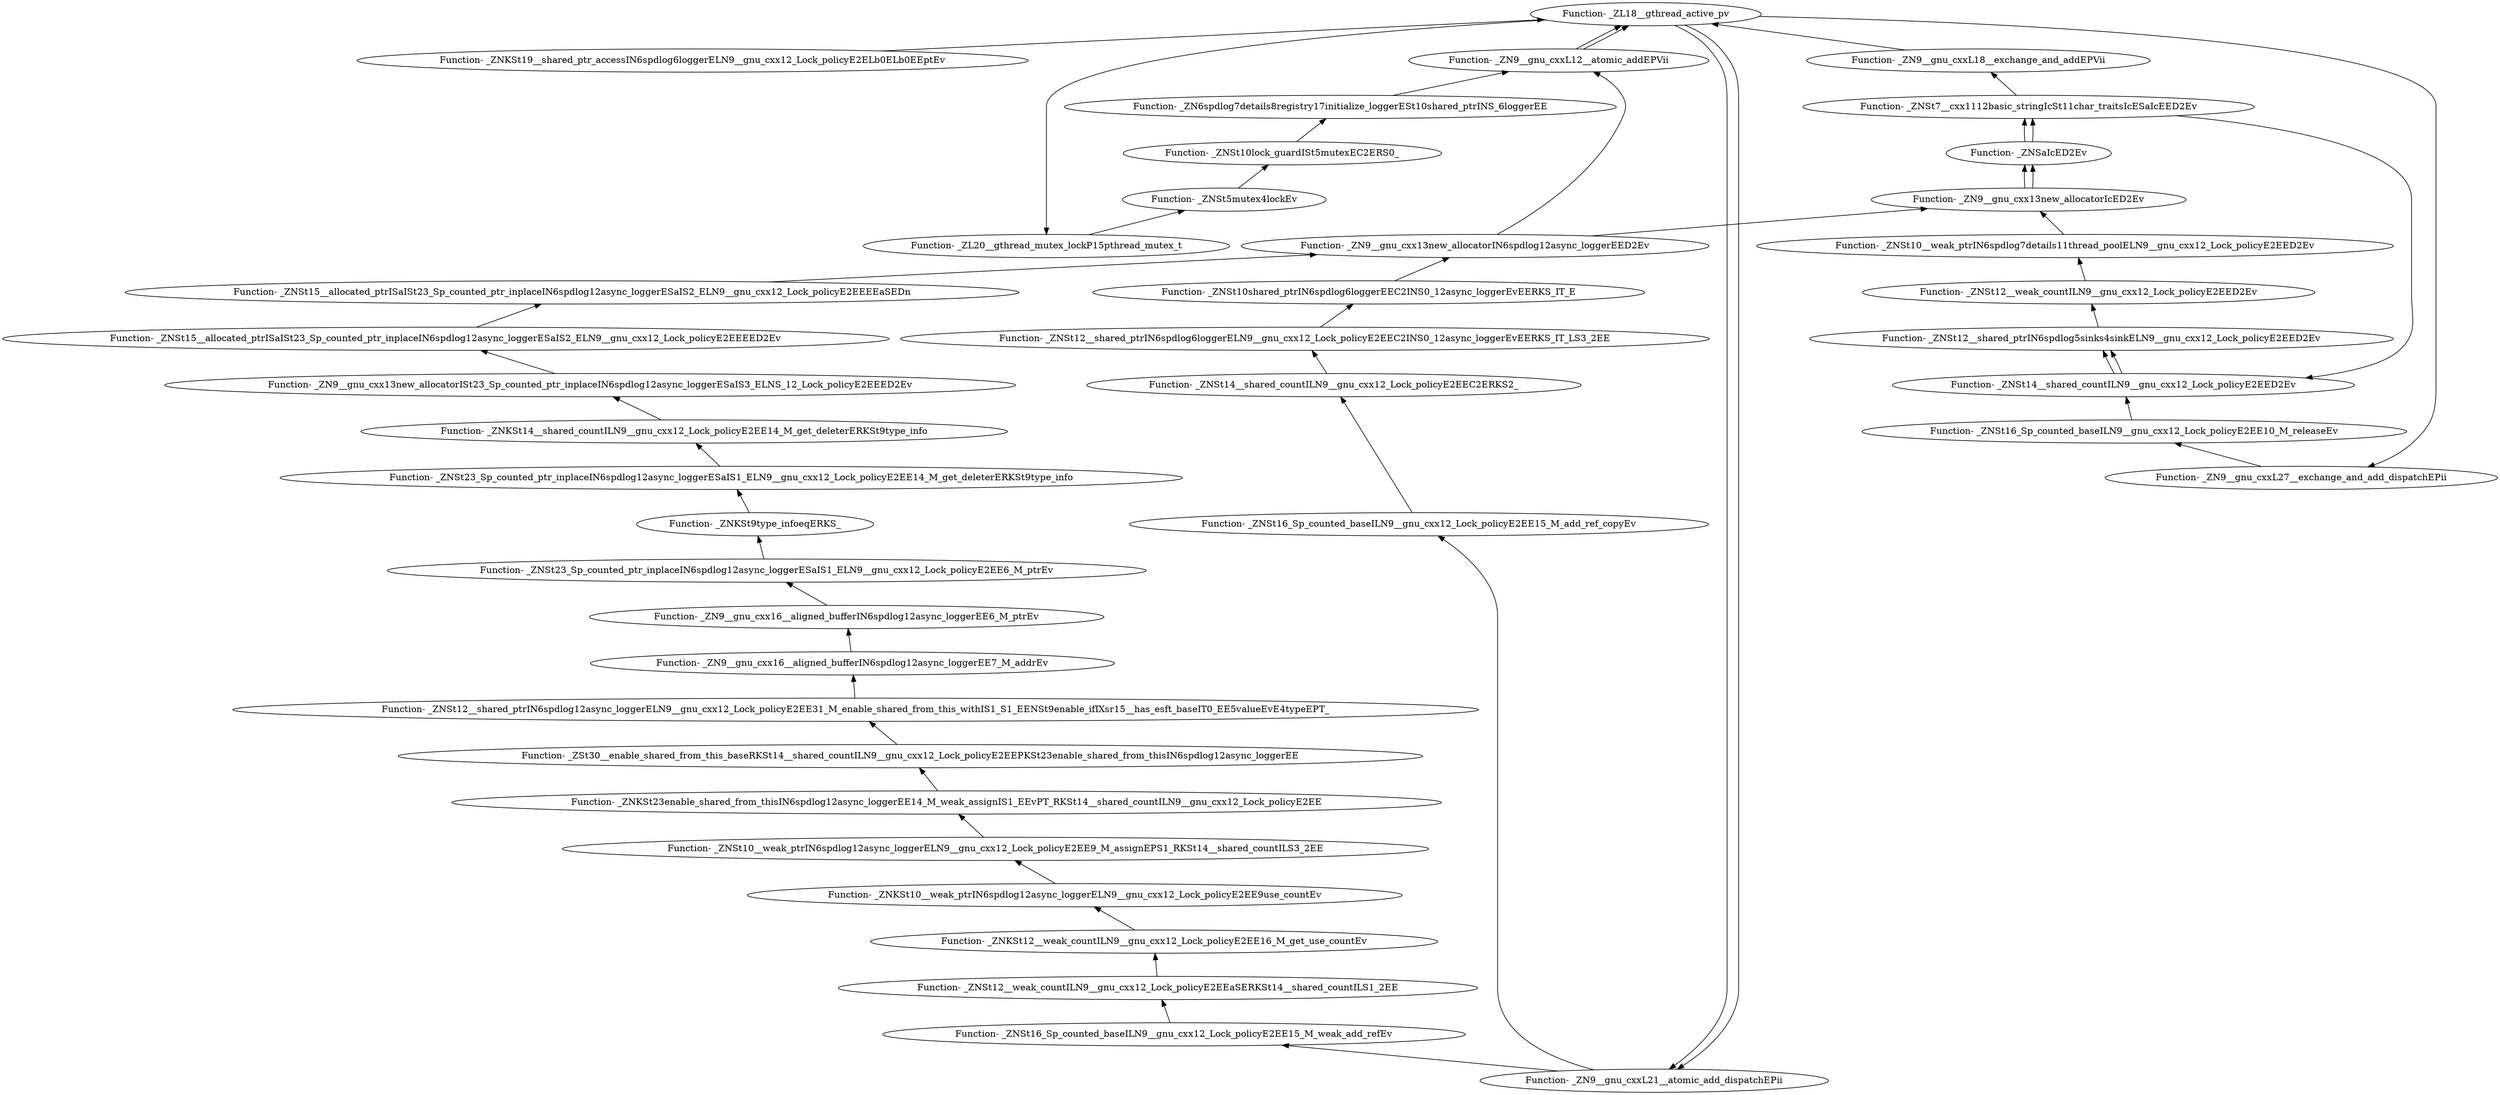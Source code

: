 digraph {
	"Function- _ZNKSt19__shared_ptr_accessIN6spdlog6loggerELN9__gnu_cxx12_Lock_policyE2ELb0ELb0EEptEv"
	"Function- _ZL18__gthread_active_pv"
	"Function- _ZL18__gthread_active_pv" -> "Function- _ZNKSt19__shared_ptr_accessIN6spdlog6loggerELN9__gnu_cxx12_Lock_policyE2ELb0ELb0EEptEv" [dir=back]
	"Function- _ZL20__gthread_mutex_lockP15pthread_mutex_t"
	"Function- _ZL20__gthread_mutex_lockP15pthread_mutex_t" -> "Function- _ZL18__gthread_active_pv" [dir=back]
	"Function- _ZNSt5mutex4lockEv"
	"Function- _ZNSt5mutex4lockEv" -> "Function- _ZL20__gthread_mutex_lockP15pthread_mutex_t" [dir=back]
	"Function- _ZNSt10lock_guardISt5mutexEC2ERS0_"
	"Function- _ZNSt10lock_guardISt5mutexEC2ERS0_" -> "Function- _ZNSt5mutex4lockEv" [dir=back]
	"Function- _ZN6spdlog7details8registry17initialize_loggerESt10shared_ptrINS_6loggerEE"
	"Function- _ZN6spdlog7details8registry17initialize_loggerESt10shared_ptrINS_6loggerEE" -> "Function- _ZNSt10lock_guardISt5mutexEC2ERS0_" [dir=back]
	"Function- _ZN9__gnu_cxxL12__atomic_addEPVii"
	"Function- _ZN9__gnu_cxxL12__atomic_addEPVii" -> "Function- _ZN6spdlog7details8registry17initialize_loggerESt10shared_ptrINS_6loggerEE" [dir=back]
	"Function- _ZL18__gthread_active_pv"
	"Function- _ZL18__gthread_active_pv" -> "Function- _ZN9__gnu_cxxL12__atomic_addEPVii" [dir=back]
	"Function- _ZN9__gnu_cxxL21__atomic_add_dispatchEPii"
	"Function- _ZN9__gnu_cxxL21__atomic_add_dispatchEPii" -> "Function- _ZL18__gthread_active_pv" [dir=back]
	"Function- _ZNSt16_Sp_counted_baseILN9__gnu_cxx12_Lock_policyE2EE15_M_add_ref_copyEv"
	"Function- _ZNSt16_Sp_counted_baseILN9__gnu_cxx12_Lock_policyE2EE15_M_add_ref_copyEv" -> "Function- _ZN9__gnu_cxxL21__atomic_add_dispatchEPii" [dir=back]
	"Function- _ZNSt14__shared_countILN9__gnu_cxx12_Lock_policyE2EEC2ERKS2_"
	"Function- _ZNSt14__shared_countILN9__gnu_cxx12_Lock_policyE2EEC2ERKS2_" -> "Function- _ZNSt16_Sp_counted_baseILN9__gnu_cxx12_Lock_policyE2EE15_M_add_ref_copyEv" [dir=back]
	"Function- _ZNSt12__shared_ptrIN6spdlog6loggerELN9__gnu_cxx12_Lock_policyE2EEC2INS0_12async_loggerEvEERKS_IT_LS3_2EE"
	"Function- _ZNSt12__shared_ptrIN6spdlog6loggerELN9__gnu_cxx12_Lock_policyE2EEC2INS0_12async_loggerEvEERKS_IT_LS3_2EE" -> "Function- _ZNSt14__shared_countILN9__gnu_cxx12_Lock_policyE2EEC2ERKS2_" [dir=back]
	"Function- _ZNSt10shared_ptrIN6spdlog6loggerEEC2INS0_12async_loggerEvEERKS_IT_E"
	"Function- _ZNSt10shared_ptrIN6spdlog6loggerEEC2INS0_12async_loggerEvEERKS_IT_E" -> "Function- _ZNSt12__shared_ptrIN6spdlog6loggerELN9__gnu_cxx12_Lock_policyE2EEC2INS0_12async_loggerEvEERKS_IT_LS3_2EE" [dir=back]
	"Function- _ZN9__gnu_cxx13new_allocatorIN6spdlog12async_loggerEED2Ev"
	"Function- _ZN9__gnu_cxx13new_allocatorIN6spdlog12async_loggerEED2Ev" -> "Function- _ZNSt10shared_ptrIN6spdlog6loggerEEC2INS0_12async_loggerEvEERKS_IT_E" [dir=back]
	"Function- _ZN9__gnu_cxxL12__atomic_addEPVii"
	"Function- _ZN9__gnu_cxxL12__atomic_addEPVii" -> "Function- _ZN9__gnu_cxx13new_allocatorIN6spdlog12async_loggerEED2Ev" [dir=back]
	"Function- _ZL18__gthread_active_pv"
	"Function- _ZL18__gthread_active_pv" -> "Function- _ZN9__gnu_cxxL12__atomic_addEPVii" [dir=back]
	"Function- _ZN9__gnu_cxxL21__atomic_add_dispatchEPii"
	"Function- _ZN9__gnu_cxxL21__atomic_add_dispatchEPii" -> "Function- _ZL18__gthread_active_pv" [dir=back]
	"Function- _ZNSt16_Sp_counted_baseILN9__gnu_cxx12_Lock_policyE2EE15_M_weak_add_refEv"
	"Function- _ZNSt16_Sp_counted_baseILN9__gnu_cxx12_Lock_policyE2EE15_M_weak_add_refEv" -> "Function- _ZN9__gnu_cxxL21__atomic_add_dispatchEPii" [dir=back]
	"Function- _ZNSt12__weak_countILN9__gnu_cxx12_Lock_policyE2EEaSERKSt14__shared_countILS1_2EE"
	"Function- _ZNSt12__weak_countILN9__gnu_cxx12_Lock_policyE2EEaSERKSt14__shared_countILS1_2EE" -> "Function- _ZNSt16_Sp_counted_baseILN9__gnu_cxx12_Lock_policyE2EE15_M_weak_add_refEv" [dir=back]
	"Function- _ZNKSt12__weak_countILN9__gnu_cxx12_Lock_policyE2EE16_M_get_use_countEv"
	"Function- _ZNKSt12__weak_countILN9__gnu_cxx12_Lock_policyE2EE16_M_get_use_countEv" -> "Function- _ZNSt12__weak_countILN9__gnu_cxx12_Lock_policyE2EEaSERKSt14__shared_countILS1_2EE" [dir=back]
	"Function- _ZNKSt10__weak_ptrIN6spdlog12async_loggerELN9__gnu_cxx12_Lock_policyE2EE9use_countEv"
	"Function- _ZNKSt10__weak_ptrIN6spdlog12async_loggerELN9__gnu_cxx12_Lock_policyE2EE9use_countEv" -> "Function- _ZNKSt12__weak_countILN9__gnu_cxx12_Lock_policyE2EE16_M_get_use_countEv" [dir=back]
	"Function- _ZNSt10__weak_ptrIN6spdlog12async_loggerELN9__gnu_cxx12_Lock_policyE2EE9_M_assignEPS1_RKSt14__shared_countILS3_2EE"
	"Function- _ZNSt10__weak_ptrIN6spdlog12async_loggerELN9__gnu_cxx12_Lock_policyE2EE9_M_assignEPS1_RKSt14__shared_countILS3_2EE" -> "Function- _ZNKSt10__weak_ptrIN6spdlog12async_loggerELN9__gnu_cxx12_Lock_policyE2EE9use_countEv" [dir=back]
	"Function- _ZNKSt23enable_shared_from_thisIN6spdlog12async_loggerEE14_M_weak_assignIS1_EEvPT_RKSt14__shared_countILN9__gnu_cxx12_Lock_policyE2EE"
	"Function- _ZNKSt23enable_shared_from_thisIN6spdlog12async_loggerEE14_M_weak_assignIS1_EEvPT_RKSt14__shared_countILN9__gnu_cxx12_Lock_policyE2EE" -> "Function- _ZNSt10__weak_ptrIN6spdlog12async_loggerELN9__gnu_cxx12_Lock_policyE2EE9_M_assignEPS1_RKSt14__shared_countILS3_2EE" [dir=back]
	"Function- _ZSt30__enable_shared_from_this_baseRKSt14__shared_countILN9__gnu_cxx12_Lock_policyE2EEPKSt23enable_shared_from_thisIN6spdlog12async_loggerEE"
	"Function- _ZSt30__enable_shared_from_this_baseRKSt14__shared_countILN9__gnu_cxx12_Lock_policyE2EEPKSt23enable_shared_from_thisIN6spdlog12async_loggerEE" -> "Function- _ZNKSt23enable_shared_from_thisIN6spdlog12async_loggerEE14_M_weak_assignIS1_EEvPT_RKSt14__shared_countILN9__gnu_cxx12_Lock_policyE2EE" [dir=back]
	"Function- _ZNSt12__shared_ptrIN6spdlog12async_loggerELN9__gnu_cxx12_Lock_policyE2EE31_M_enable_shared_from_this_withIS1_S1_EENSt9enable_ifIXsr15__has_esft_baseIT0_EE5valueEvE4typeEPT_"
	"Function- _ZNSt12__shared_ptrIN6spdlog12async_loggerELN9__gnu_cxx12_Lock_policyE2EE31_M_enable_shared_from_this_withIS1_S1_EENSt9enable_ifIXsr15__has_esft_baseIT0_EE5valueEvE4typeEPT_" -> "Function- _ZSt30__enable_shared_from_this_baseRKSt14__shared_countILN9__gnu_cxx12_Lock_policyE2EEPKSt23enable_shared_from_thisIN6spdlog12async_loggerEE" [dir=back]
	"Function- _ZN9__gnu_cxx16__aligned_bufferIN6spdlog12async_loggerEE7_M_addrEv"
	"Function- _ZN9__gnu_cxx16__aligned_bufferIN6spdlog12async_loggerEE7_M_addrEv" -> "Function- _ZNSt12__shared_ptrIN6spdlog12async_loggerELN9__gnu_cxx12_Lock_policyE2EE31_M_enable_shared_from_this_withIS1_S1_EENSt9enable_ifIXsr15__has_esft_baseIT0_EE5valueEvE4typeEPT_" [dir=back]
	"Function- _ZN9__gnu_cxx16__aligned_bufferIN6spdlog12async_loggerEE6_M_ptrEv"
	"Function- _ZN9__gnu_cxx16__aligned_bufferIN6spdlog12async_loggerEE6_M_ptrEv" -> "Function- _ZN9__gnu_cxx16__aligned_bufferIN6spdlog12async_loggerEE7_M_addrEv" [dir=back]
	"Function- _ZNSt23_Sp_counted_ptr_inplaceIN6spdlog12async_loggerESaIS1_ELN9__gnu_cxx12_Lock_policyE2EE6_M_ptrEv"
	"Function- _ZNSt23_Sp_counted_ptr_inplaceIN6spdlog12async_loggerESaIS1_ELN9__gnu_cxx12_Lock_policyE2EE6_M_ptrEv" -> "Function- _ZN9__gnu_cxx16__aligned_bufferIN6spdlog12async_loggerEE6_M_ptrEv" [dir=back]
	"Function- _ZNKSt9type_infoeqERKS_"
	"Function- _ZNKSt9type_infoeqERKS_" -> "Function- _ZNSt23_Sp_counted_ptr_inplaceIN6spdlog12async_loggerESaIS1_ELN9__gnu_cxx12_Lock_policyE2EE6_M_ptrEv" [dir=back]
	"Function- _ZNSt23_Sp_counted_ptr_inplaceIN6spdlog12async_loggerESaIS1_ELN9__gnu_cxx12_Lock_policyE2EE14_M_get_deleterERKSt9type_info"
	"Function- _ZNSt23_Sp_counted_ptr_inplaceIN6spdlog12async_loggerESaIS1_ELN9__gnu_cxx12_Lock_policyE2EE14_M_get_deleterERKSt9type_info" -> "Function- _ZNKSt9type_infoeqERKS_" [dir=back]
	"Function- _ZNKSt14__shared_countILN9__gnu_cxx12_Lock_policyE2EE14_M_get_deleterERKSt9type_info"
	"Function- _ZNKSt14__shared_countILN9__gnu_cxx12_Lock_policyE2EE14_M_get_deleterERKSt9type_info" -> "Function- _ZNSt23_Sp_counted_ptr_inplaceIN6spdlog12async_loggerESaIS1_ELN9__gnu_cxx12_Lock_policyE2EE14_M_get_deleterERKSt9type_info" [dir=back]
	"Function- _ZN9__gnu_cxx13new_allocatorISt23_Sp_counted_ptr_inplaceIN6spdlog12async_loggerESaIS3_ELNS_12_Lock_policyE2EEED2Ev"
	"Function- _ZN9__gnu_cxx13new_allocatorISt23_Sp_counted_ptr_inplaceIN6spdlog12async_loggerESaIS3_ELNS_12_Lock_policyE2EEED2Ev" -> "Function- _ZNKSt14__shared_countILN9__gnu_cxx12_Lock_policyE2EE14_M_get_deleterERKSt9type_info" [dir=back]
	"Function- _ZNSt15__allocated_ptrISaISt23_Sp_counted_ptr_inplaceIN6spdlog12async_loggerESaIS2_ELN9__gnu_cxx12_Lock_policyE2EEEED2Ev"
	"Function- _ZNSt15__allocated_ptrISaISt23_Sp_counted_ptr_inplaceIN6spdlog12async_loggerESaIS2_ELN9__gnu_cxx12_Lock_policyE2EEEED2Ev" -> "Function- _ZN9__gnu_cxx13new_allocatorISt23_Sp_counted_ptr_inplaceIN6spdlog12async_loggerESaIS3_ELNS_12_Lock_policyE2EEED2Ev" [dir=back]
	"Function- _ZNSt15__allocated_ptrISaISt23_Sp_counted_ptr_inplaceIN6spdlog12async_loggerESaIS2_ELN9__gnu_cxx12_Lock_policyE2EEEEaSEDn"
	"Function- _ZNSt15__allocated_ptrISaISt23_Sp_counted_ptr_inplaceIN6spdlog12async_loggerESaIS2_ELN9__gnu_cxx12_Lock_policyE2EEEEaSEDn" -> "Function- _ZNSt15__allocated_ptrISaISt23_Sp_counted_ptr_inplaceIN6spdlog12async_loggerESaIS2_ELN9__gnu_cxx12_Lock_policyE2EEEED2Ev" [dir=back]
	"Function- _ZN9__gnu_cxx13new_allocatorIN6spdlog12async_loggerEED2Ev"
	"Function- _ZN9__gnu_cxx13new_allocatorIN6spdlog12async_loggerEED2Ev" -> "Function- _ZNSt15__allocated_ptrISaISt23_Sp_counted_ptr_inplaceIN6spdlog12async_loggerESaIS2_ELN9__gnu_cxx12_Lock_policyE2EEEEaSEDn" [dir=back]
	"Function- _ZN9__gnu_cxx13new_allocatorIcED2Ev"
	"Function- _ZN9__gnu_cxx13new_allocatorIcED2Ev" -> "Function- _ZN9__gnu_cxx13new_allocatorIN6spdlog12async_loggerEED2Ev" [dir=back]
	"Function- _ZNSaIcED2Ev"
	"Function- _ZNSaIcED2Ev" -> "Function- _ZN9__gnu_cxx13new_allocatorIcED2Ev" [dir=back]
	"Function- _ZNSt7__cxx1112basic_stringIcSt11char_traitsIcESaIcEED2Ev"
	"Function- _ZNSt7__cxx1112basic_stringIcSt11char_traitsIcESaIcEED2Ev" -> "Function- _ZNSaIcED2Ev" [dir=back]
	"Function- _ZNSt14__shared_countILN9__gnu_cxx12_Lock_policyE2EED2Ev"
	"Function- _ZNSt14__shared_countILN9__gnu_cxx12_Lock_policyE2EED2Ev" -> "Function- _ZNSt7__cxx1112basic_stringIcSt11char_traitsIcESaIcEED2Ev" [dir=back]
	"Function- _ZNSt12__shared_ptrIN6spdlog5sinks4sinkELN9__gnu_cxx12_Lock_policyE2EED2Ev"
	"Function- _ZNSt12__shared_ptrIN6spdlog5sinks4sinkELN9__gnu_cxx12_Lock_policyE2EED2Ev" -> "Function- _ZNSt14__shared_countILN9__gnu_cxx12_Lock_policyE2EED2Ev" [dir=back]
	"Function- _ZNSt12__weak_countILN9__gnu_cxx12_Lock_policyE2EED2Ev"
	"Function- _ZNSt12__weak_countILN9__gnu_cxx12_Lock_policyE2EED2Ev" -> "Function- _ZNSt12__shared_ptrIN6spdlog5sinks4sinkELN9__gnu_cxx12_Lock_policyE2EED2Ev" [dir=back]
	"Function- _ZNSt10__weak_ptrIN6spdlog7details11thread_poolELN9__gnu_cxx12_Lock_policyE2EED2Ev"
	"Function- _ZNSt10__weak_ptrIN6spdlog7details11thread_poolELN9__gnu_cxx12_Lock_policyE2EED2Ev" -> "Function- _ZNSt12__weak_countILN9__gnu_cxx12_Lock_policyE2EED2Ev" [dir=back]
	"Function- _ZN9__gnu_cxx13new_allocatorIcED2Ev"
	"Function- _ZN9__gnu_cxx13new_allocatorIcED2Ev" -> "Function- _ZNSt10__weak_ptrIN6spdlog7details11thread_poolELN9__gnu_cxx12_Lock_policyE2EED2Ev" [dir=back]
	"Function- _ZNSaIcED2Ev"
	"Function- _ZNSaIcED2Ev" -> "Function- _ZN9__gnu_cxx13new_allocatorIcED2Ev" [dir=back]
	"Function- _ZNSt7__cxx1112basic_stringIcSt11char_traitsIcESaIcEED2Ev"
	"Function- _ZNSt7__cxx1112basic_stringIcSt11char_traitsIcESaIcEED2Ev" -> "Function- _ZNSaIcED2Ev" [dir=back]
	"Function- _ZN9__gnu_cxxL18__exchange_and_addEPVii"
	"Function- _ZN9__gnu_cxxL18__exchange_and_addEPVii" -> "Function- _ZNSt7__cxx1112basic_stringIcSt11char_traitsIcESaIcEED2Ev" [dir=back]
	"Function- _ZL18__gthread_active_pv"
	"Function- _ZL18__gthread_active_pv" -> "Function- _ZN9__gnu_cxxL18__exchange_and_addEPVii" [dir=back]
	"Function- _ZN9__gnu_cxxL27__exchange_and_add_dispatchEPii"
	"Function- _ZN9__gnu_cxxL27__exchange_and_add_dispatchEPii" -> "Function- _ZL18__gthread_active_pv" [dir=back]
	"Function- _ZNSt16_Sp_counted_baseILN9__gnu_cxx12_Lock_policyE2EE10_M_releaseEv"
	"Function- _ZNSt16_Sp_counted_baseILN9__gnu_cxx12_Lock_policyE2EE10_M_releaseEv" -> "Function- _ZN9__gnu_cxxL27__exchange_and_add_dispatchEPii" [dir=back]
	"Function- _ZNSt14__shared_countILN9__gnu_cxx12_Lock_policyE2EED2Ev"
	"Function- _ZNSt14__shared_countILN9__gnu_cxx12_Lock_policyE2EED2Ev" -> "Function- _ZNSt16_Sp_counted_baseILN9__gnu_cxx12_Lock_policyE2EE10_M_releaseEv" [dir=back]
	"Function- _ZNSt12__shared_ptrIN6spdlog5sinks4sinkELN9__gnu_cxx12_Lock_policyE2EED2Ev"
	"Function- _ZNSt12__shared_ptrIN6spdlog5sinks4sinkELN9__gnu_cxx12_Lock_policyE2EED2Ev" -> "Function- _ZNSt14__shared_countILN9__gnu_cxx12_Lock_policyE2EED2Ev" [dir=back]
}
